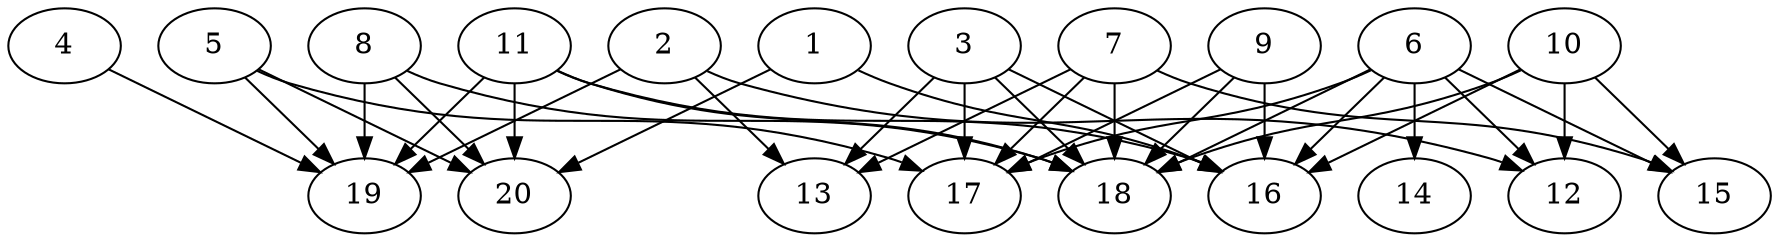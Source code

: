 // DAG automatically generated by daggen at Wed Jul 24 21:20:53 2019
// ./daggen --dot -n 20 --ccr 0.5 --fat 0.8 --regular 0.5 --density 0.7 --mindata 5242880 --maxdata 52428800 
digraph G {
  1 [size="89079808", alpha="0.10", expect_size="44539904"] 
  1 -> 16 [size ="44539904"]
  1 -> 20 [size ="44539904"]
  2 [size="94384128", alpha="0.14", expect_size="47192064"] 
  2 -> 12 [size ="47192064"]
  2 -> 13 [size ="47192064"]
  2 -> 19 [size ="47192064"]
  3 [size="39313408", alpha="0.19", expect_size="19656704"] 
  3 -> 13 [size ="19656704"]
  3 -> 16 [size ="19656704"]
  3 -> 17 [size ="19656704"]
  3 -> 18 [size ="19656704"]
  4 [size="32354304", alpha="0.15", expect_size="16177152"] 
  4 -> 19 [size ="16177152"]
  5 [size="95088640", alpha="0.08", expect_size="47544320"] 
  5 -> 17 [size ="47544320"]
  5 -> 19 [size ="47544320"]
  5 -> 20 [size ="47544320"]
  6 [size="63418368", alpha="0.03", expect_size="31709184"] 
  6 -> 12 [size ="31709184"]
  6 -> 14 [size ="31709184"]
  6 -> 15 [size ="31709184"]
  6 -> 16 [size ="31709184"]
  6 -> 17 [size ="31709184"]
  6 -> 18 [size ="31709184"]
  7 [size="79214592", alpha="0.13", expect_size="39607296"] 
  7 -> 13 [size ="39607296"]
  7 -> 15 [size ="39607296"]
  7 -> 17 [size ="39607296"]
  7 -> 18 [size ="39607296"]
  8 [size="54771712", alpha="0.06", expect_size="27385856"] 
  8 -> 18 [size ="27385856"]
  8 -> 19 [size ="27385856"]
  8 -> 20 [size ="27385856"]
  9 [size="86226944", alpha="0.02", expect_size="43113472"] 
  9 -> 16 [size ="43113472"]
  9 -> 17 [size ="43113472"]
  9 -> 18 [size ="43113472"]
  10 [size="84443136", alpha="0.15", expect_size="42221568"] 
  10 -> 12 [size ="42221568"]
  10 -> 15 [size ="42221568"]
  10 -> 16 [size ="42221568"]
  10 -> 18 [size ="42221568"]
  11 [size="36050944", alpha="0.11", expect_size="18025472"] 
  11 -> 16 [size ="18025472"]
  11 -> 18 [size ="18025472"]
  11 -> 19 [size ="18025472"]
  11 -> 20 [size ="18025472"]
  12 [size="82272256", alpha="0.14", expect_size="41136128"] 
  13 [size="55951360", alpha="0.11", expect_size="27975680"] 
  14 [size="52060160", alpha="0.01", expect_size="26030080"] 
  15 [size="28463104", alpha="0.03", expect_size="14231552"] 
  16 [size="65873920", alpha="0.12", expect_size="32936960"] 
  17 [size="79759360", alpha="0.03", expect_size="39879680"] 
  18 [size="48535552", alpha="0.15", expect_size="24267776"] 
  19 [size="74876928", alpha="0.16", expect_size="37438464"] 
  20 [size="85547008", alpha="0.06", expect_size="42773504"] 
}
